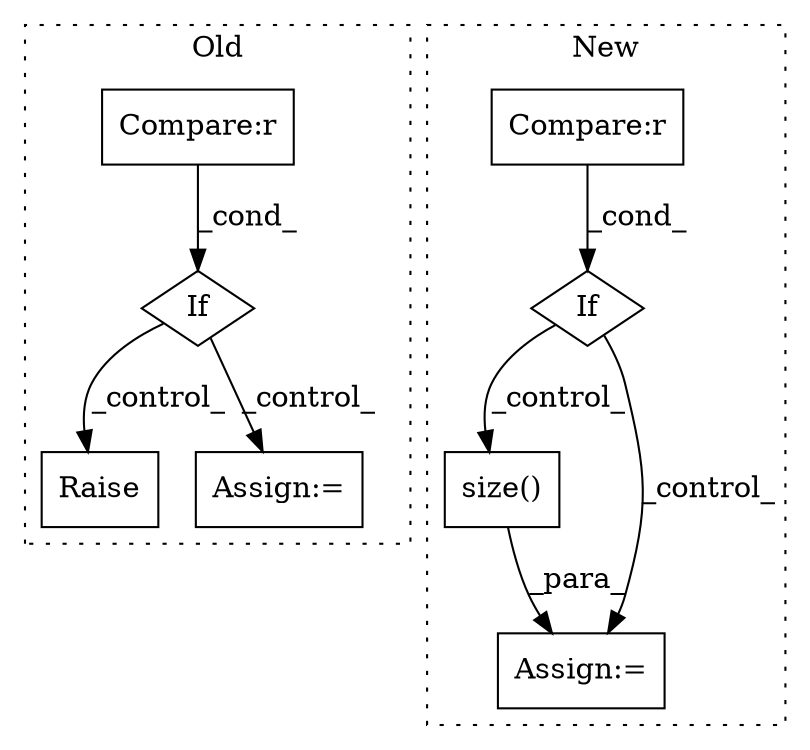 digraph G {
subgraph cluster0 {
1 [label="Raise" a="91" s="3190" l="6" shape="box"];
4 [label="If" a="96" s="3022" l="3" shape="diamond"];
6 [label="Assign:=" a="68" s="3863" l="3" shape="box"];
7 [label="Compare:r" a="40" s="3133" l="33" shape="box"];
label = "Old";
style="dotted";
}
subgraph cluster1 {
2 [label="size()" a="75" s="3698" l="13" shape="box"];
3 [label="Assign:=" a="68" s="3665" l="3" shape="box"];
5 [label="If" a="96" s="3421" l="3" shape="diamond"];
8 [label="Compare:r" a="40" s="3424" l="13" shape="box"];
label = "New";
style="dotted";
}
2 -> 3 [label="_para_"];
4 -> 1 [label="_control_"];
4 -> 6 [label="_control_"];
5 -> 3 [label="_control_"];
5 -> 2 [label="_control_"];
7 -> 4 [label="_cond_"];
8 -> 5 [label="_cond_"];
}